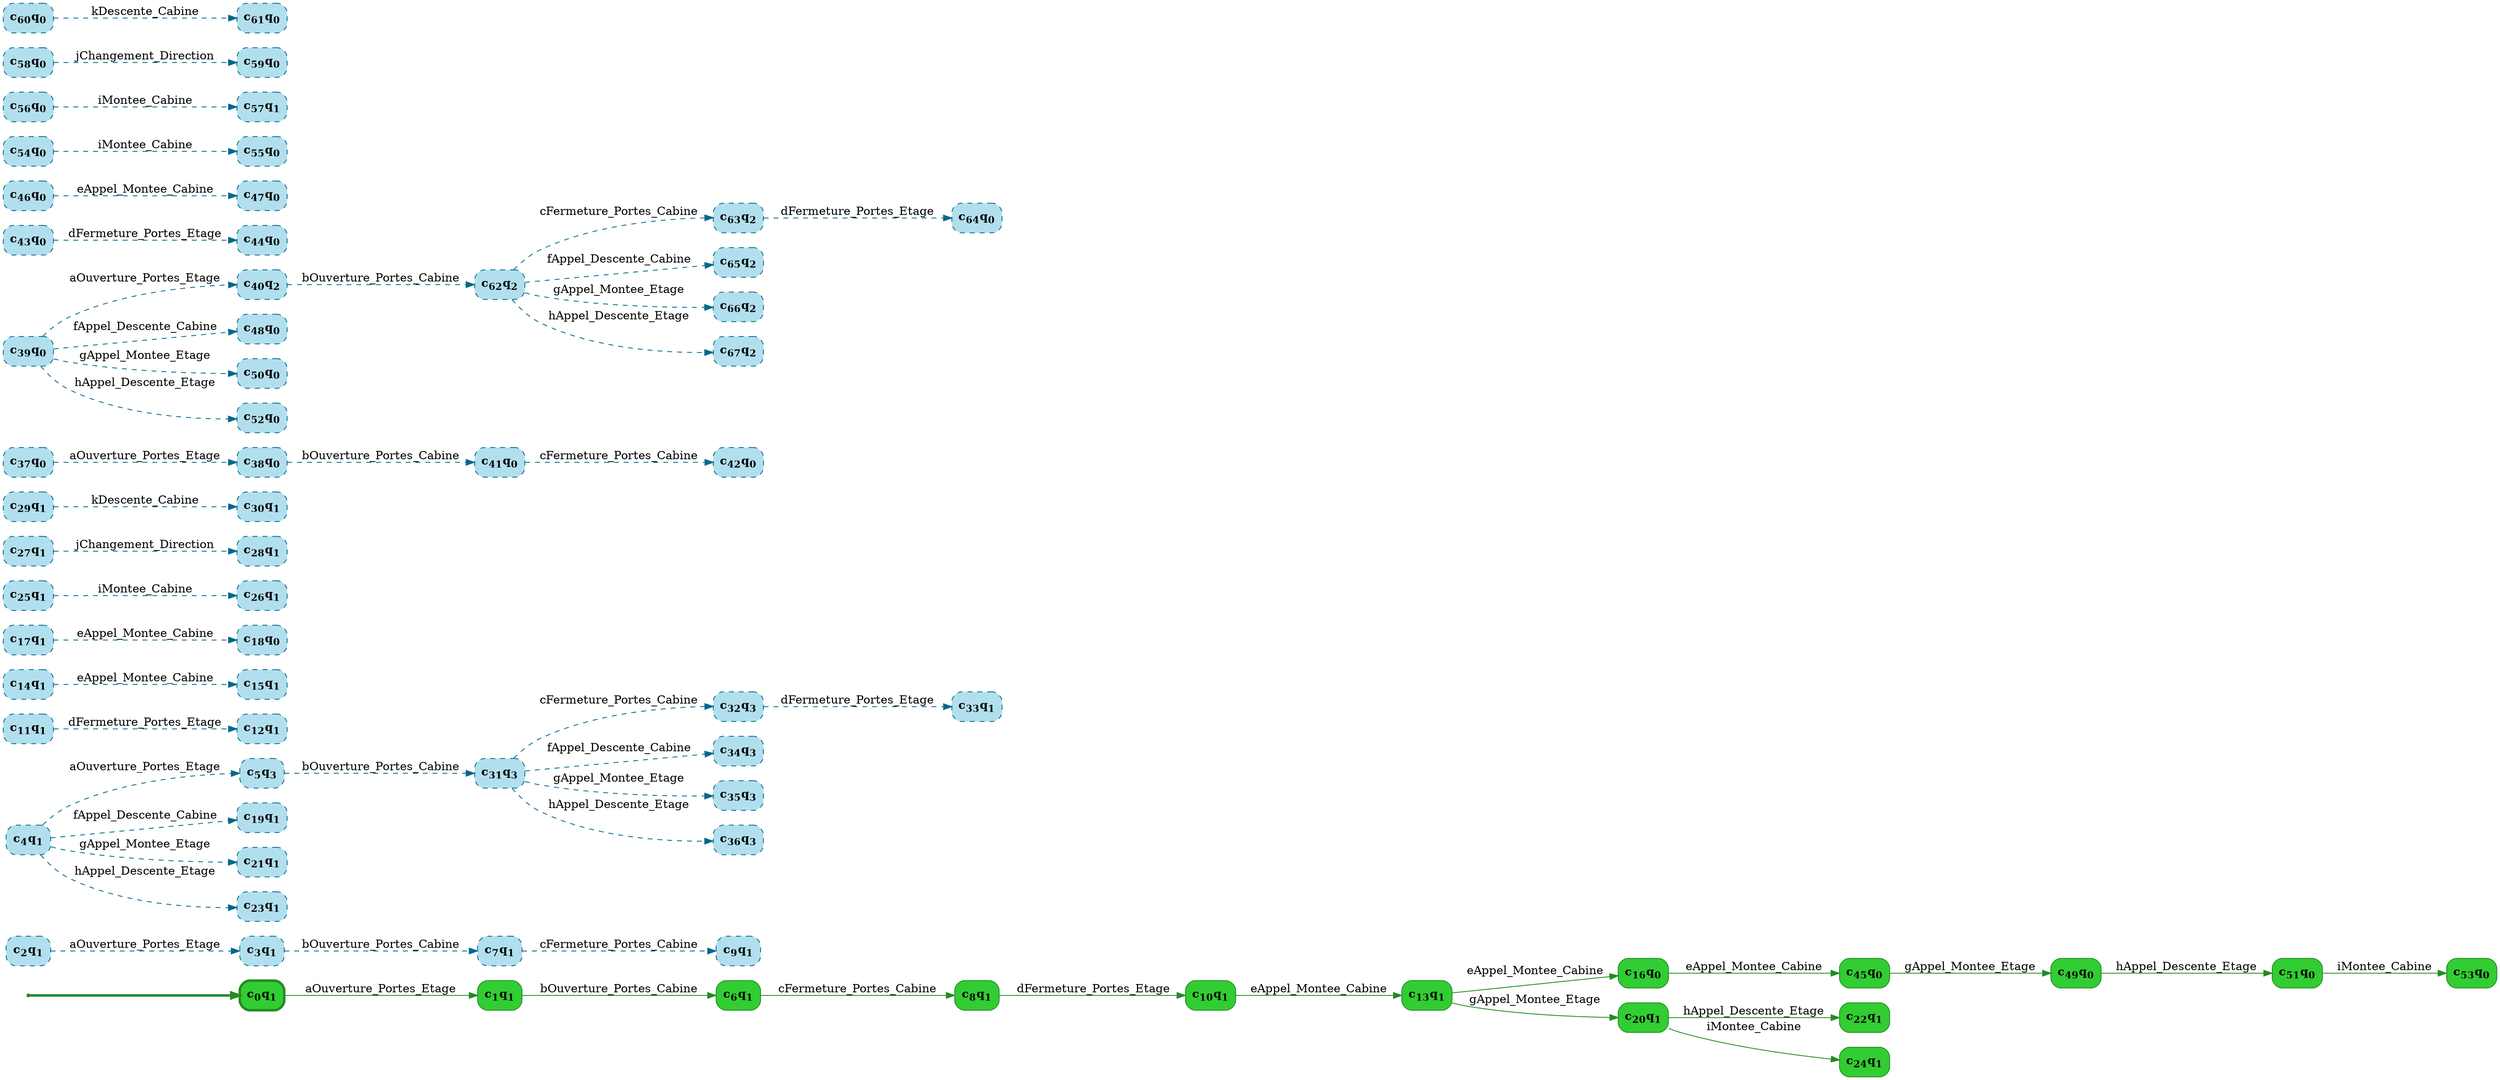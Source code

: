 digraph g {

	rankdir="LR"

	__invisible__[shape="point", color="forestgreen"]
	c0q1[label=<<b>c<sub>0</sub>q<sub>1</sub></b>>, shape="box", style="rounded, filled", fillcolor="limegreen", color="forestgreen", penwidth=3] // Initial
	c1q1[label=<<b>c<sub>1</sub>q<sub>1</sub></b>>, shape="box", style="rounded, filled", fillcolor="limegreen", color="forestgreen"]
	c6q1[label=<<b>c<sub>6</sub>q<sub>1</sub></b>>, shape="box", style="rounded, filled", fillcolor="limegreen", color="forestgreen"]
	c8q1[label=<<b>c<sub>8</sub>q<sub>1</sub></b>>, shape="box", style="rounded, filled", fillcolor="limegreen", color="forestgreen"]
	c10q1[label=<<b>c<sub>10</sub>q<sub>1</sub></b>>, shape="box", style="rounded, filled", fillcolor="limegreen", color="forestgreen"]
	c13q1[label=<<b>c<sub>13</sub>q<sub>1</sub></b>>, shape="box", style="rounded, filled", fillcolor="limegreen", color="forestgreen"]
	c16q0[label=<<b>c<sub>16</sub>q<sub>0</sub></b>>, shape="box", style="rounded, filled", fillcolor="limegreen", color="forestgreen"]
	c45q0[label=<<b>c<sub>45</sub>q<sub>0</sub></b>>, shape="box", style="rounded, filled", fillcolor="limegreen", color="forestgreen"]
	c49q0[label=<<b>c<sub>49</sub>q<sub>0</sub></b>>, shape="box", style="rounded, filled", fillcolor="limegreen", color="forestgreen"]
	c51q0[label=<<b>c<sub>51</sub>q<sub>0</sub></b>>, shape="box", style="rounded, filled", fillcolor="limegreen", color="forestgreen"]
	c53q0[label=<<b>c<sub>53</sub>q<sub>0</sub></b>>, shape="box", style="rounded, filled", fillcolor="limegreen", color="forestgreen"]
	c20q1[label=<<b>c<sub>20</sub>q<sub>1</sub></b>>, shape="box", style="rounded, filled", fillcolor="limegreen", color="forestgreen"]
	c22q1[label=<<b>c<sub>22</sub>q<sub>1</sub></b>>, shape="box", style="rounded, filled", fillcolor="limegreen", color="forestgreen"]
	c24q1[label=<<b>c<sub>24</sub>q<sub>1</sub></b>>, shape="box", style="rounded, filled", fillcolor="limegreen", color="forestgreen"]
	c2q1[label=<<b>c<sub>2</sub>q<sub>1</sub></b>>, shape="box", style="rounded, filled, dashed", fillcolor="lightblue2", color="deepskyblue4"]
	c3q1[label=<<b>c<sub>3</sub>q<sub>1</sub></b>>, shape="box", style="rounded, filled, dashed", fillcolor="lightblue2", color="deepskyblue4"]
	c4q1[label=<<b>c<sub>4</sub>q<sub>1</sub></b>>, shape="box", style="rounded, filled, dashed", fillcolor="lightblue2", color="deepskyblue4"]
	c5q3[label=<<b>c<sub>5</sub>q<sub>3</sub></b>>, shape="box", style="rounded, filled, dashed", fillcolor="lightblue2", color="deepskyblue4"]
	c7q1[label=<<b>c<sub>7</sub>q<sub>1</sub></b>>, shape="box", style="rounded, filled, dashed", fillcolor="lightblue2", color="deepskyblue4"]
	c9q1[label=<<b>c<sub>9</sub>q<sub>1</sub></b>>, shape="box", style="rounded, filled, dashed", fillcolor="lightblue2", color="deepskyblue4"]
	c11q1[label=<<b>c<sub>11</sub>q<sub>1</sub></b>>, shape="box", style="rounded, filled, dashed", fillcolor="lightblue2", color="deepskyblue4"]
	c12q1[label=<<b>c<sub>12</sub>q<sub>1</sub></b>>, shape="box", style="rounded, filled, dashed", fillcolor="lightblue2", color="deepskyblue4"]
	c14q1[label=<<b>c<sub>14</sub>q<sub>1</sub></b>>, shape="box", style="rounded, filled, dashed", fillcolor="lightblue2", color="deepskyblue4"]
	c15q1[label=<<b>c<sub>15</sub>q<sub>1</sub></b>>, shape="box", style="rounded, filled, dashed", fillcolor="lightblue2", color="deepskyblue4"]
	c17q1[label=<<b>c<sub>17</sub>q<sub>1</sub></b>>, shape="box", style="rounded, filled, dashed", fillcolor="lightblue2", color="deepskyblue4"]
	c18q0[label=<<b>c<sub>18</sub>q<sub>0</sub></b>>, shape="box", style="rounded, filled, dashed", fillcolor="lightblue2", color="deepskyblue4"]
	c19q1[label=<<b>c<sub>19</sub>q<sub>1</sub></b>>, shape="box", style="rounded, filled, dashed", fillcolor="lightblue2", color="deepskyblue4"]
	c21q1[label=<<b>c<sub>21</sub>q<sub>1</sub></b>>, shape="box", style="rounded, filled, dashed", fillcolor="lightblue2", color="deepskyblue4"]
	c23q1[label=<<b>c<sub>23</sub>q<sub>1</sub></b>>, shape="box", style="rounded, filled, dashed", fillcolor="lightblue2", color="deepskyblue4"]
	c25q1[label=<<b>c<sub>25</sub>q<sub>1</sub></b>>, shape="box", style="rounded, filled, dashed", fillcolor="lightblue2", color="deepskyblue4"]
	c26q1[label=<<b>c<sub>26</sub>q<sub>1</sub></b>>, shape="box", style="rounded, filled, dashed", fillcolor="lightblue2", color="deepskyblue4"]
	c27q1[label=<<b>c<sub>27</sub>q<sub>1</sub></b>>, shape="box", style="rounded, filled, dashed", fillcolor="lightblue2", color="deepskyblue4"]
	c28q1[label=<<b>c<sub>28</sub>q<sub>1</sub></b>>, shape="box", style="rounded, filled, dashed", fillcolor="lightblue2", color="deepskyblue4"]
	c29q1[label=<<b>c<sub>29</sub>q<sub>1</sub></b>>, shape="box", style="rounded, filled, dashed", fillcolor="lightblue2", color="deepskyblue4"]
	c30q1[label=<<b>c<sub>30</sub>q<sub>1</sub></b>>, shape="box", style="rounded, filled, dashed", fillcolor="lightblue2", color="deepskyblue4"]
	c31q3[label=<<b>c<sub>31</sub>q<sub>3</sub></b>>, shape="box", style="rounded, filled, dashed", fillcolor="lightblue2", color="deepskyblue4"]
	c32q3[label=<<b>c<sub>32</sub>q<sub>3</sub></b>>, shape="box", style="rounded, filled, dashed", fillcolor="lightblue2", color="deepskyblue4"]
	c33q1[label=<<b>c<sub>33</sub>q<sub>1</sub></b>>, shape="box", style="rounded, filled, dashed", fillcolor="lightblue2", color="deepskyblue4"]
	c34q3[label=<<b>c<sub>34</sub>q<sub>3</sub></b>>, shape="box", style="rounded, filled, dashed", fillcolor="lightblue2", color="deepskyblue4"]
	c35q3[label=<<b>c<sub>35</sub>q<sub>3</sub></b>>, shape="box", style="rounded, filled, dashed", fillcolor="lightblue2", color="deepskyblue4"]
	c36q3[label=<<b>c<sub>36</sub>q<sub>3</sub></b>>, shape="box", style="rounded, filled, dashed", fillcolor="lightblue2", color="deepskyblue4"]
	c37q0[label=<<b>c<sub>37</sub>q<sub>0</sub></b>>, shape="box", style="rounded, filled, dashed", fillcolor="lightblue2", color="deepskyblue4"]
	c38q0[label=<<b>c<sub>38</sub>q<sub>0</sub></b>>, shape="box", style="rounded, filled, dashed", fillcolor="lightblue2", color="deepskyblue4"]
	c39q0[label=<<b>c<sub>39</sub>q<sub>0</sub></b>>, shape="box", style="rounded, filled, dashed", fillcolor="lightblue2", color="deepskyblue4"]
	c40q2[label=<<b>c<sub>40</sub>q<sub>2</sub></b>>, shape="box", style="rounded, filled, dashed", fillcolor="lightblue2", color="deepskyblue4"]
	c41q0[label=<<b>c<sub>41</sub>q<sub>0</sub></b>>, shape="box", style="rounded, filled, dashed", fillcolor="lightblue2", color="deepskyblue4"]
	c42q0[label=<<b>c<sub>42</sub>q<sub>0</sub></b>>, shape="box", style="rounded, filled, dashed", fillcolor="lightblue2", color="deepskyblue4"]
	c43q0[label=<<b>c<sub>43</sub>q<sub>0</sub></b>>, shape="box", style="rounded, filled, dashed", fillcolor="lightblue2", color="deepskyblue4"]
	c44q0[label=<<b>c<sub>44</sub>q<sub>0</sub></b>>, shape="box", style="rounded, filled, dashed", fillcolor="lightblue2", color="deepskyblue4"]
	c46q0[label=<<b>c<sub>46</sub>q<sub>0</sub></b>>, shape="box", style="rounded, filled, dashed", fillcolor="lightblue2", color="deepskyblue4"]
	c47q0[label=<<b>c<sub>47</sub>q<sub>0</sub></b>>, shape="box", style="rounded, filled, dashed", fillcolor="lightblue2", color="deepskyblue4"]
	c48q0[label=<<b>c<sub>48</sub>q<sub>0</sub></b>>, shape="box", style="rounded, filled, dashed", fillcolor="lightblue2", color="deepskyblue4"]
	c50q0[label=<<b>c<sub>50</sub>q<sub>0</sub></b>>, shape="box", style="rounded, filled, dashed", fillcolor="lightblue2", color="deepskyblue4"]
	c52q0[label=<<b>c<sub>52</sub>q<sub>0</sub></b>>, shape="box", style="rounded, filled, dashed", fillcolor="lightblue2", color="deepskyblue4"]
	c54q0[label=<<b>c<sub>54</sub>q<sub>0</sub></b>>, shape="box", style="rounded, filled, dashed", fillcolor="lightblue2", color="deepskyblue4"]
	c55q0[label=<<b>c<sub>55</sub>q<sub>0</sub></b>>, shape="box", style="rounded, filled, dashed", fillcolor="lightblue2", color="deepskyblue4"]
	c56q0[label=<<b>c<sub>56</sub>q<sub>0</sub></b>>, shape="box", style="rounded, filled, dashed", fillcolor="lightblue2", color="deepskyblue4"]
	c57q1[label=<<b>c<sub>57</sub>q<sub>1</sub></b>>, shape="box", style="rounded, filled, dashed", fillcolor="lightblue2", color="deepskyblue4"]
	c58q0[label=<<b>c<sub>58</sub>q<sub>0</sub></b>>, shape="box", style="rounded, filled, dashed", fillcolor="lightblue2", color="deepskyblue4"]
	c59q0[label=<<b>c<sub>59</sub>q<sub>0</sub></b>>, shape="box", style="rounded, filled, dashed", fillcolor="lightblue2", color="deepskyblue4"]
	c60q0[label=<<b>c<sub>60</sub>q<sub>0</sub></b>>, shape="box", style="rounded, filled, dashed", fillcolor="lightblue2", color="deepskyblue4"]
	c61q0[label=<<b>c<sub>61</sub>q<sub>0</sub></b>>, shape="box", style="rounded, filled, dashed", fillcolor="lightblue2", color="deepskyblue4"]
	c62q2[label=<<b>c<sub>62</sub>q<sub>2</sub></b>>, shape="box", style="rounded, filled, dashed", fillcolor="lightblue2", color="deepskyblue4"]
	c63q2[label=<<b>c<sub>63</sub>q<sub>2</sub></b>>, shape="box", style="rounded, filled, dashed", fillcolor="lightblue2", color="deepskyblue4"]
	c64q0[label=<<b>c<sub>64</sub>q<sub>0</sub></b>>, shape="box", style="rounded, filled, dashed", fillcolor="lightblue2", color="deepskyblue4"]
	c65q2[label=<<b>c<sub>65</sub>q<sub>2</sub></b>>, shape="box", style="rounded, filled, dashed", fillcolor="lightblue2", color="deepskyblue4"]
	c66q2[label=<<b>c<sub>66</sub>q<sub>2</sub></b>>, shape="box", style="rounded, filled, dashed", fillcolor="lightblue2", color="deepskyblue4"]
	c67q2[label=<<b>c<sub>67</sub>q<sub>2</sub></b>>, shape="box", style="rounded, filled, dashed", fillcolor="lightblue2", color="deepskyblue4"]

	__invisible__ -> c0q1[penwidth=3, color="forestgreen"]
	c0q1 -> c1q1[label=<aOuverture_Portes_Etage>, color="forestgreen"]
	c1q1 -> c6q1[label=<bOuverture_Portes_Cabine>, color="forestgreen"]
	c6q1 -> c8q1[label=<cFermeture_Portes_Cabine>, color="forestgreen"]
	c8q1 -> c10q1[label=<dFermeture_Portes_Etage>, color="forestgreen"]
	c10q1 -> c13q1[label=<eAppel_Montee_Cabine>, color="forestgreen"]
	c13q1 -> c16q0[label=<eAppel_Montee_Cabine>, color="forestgreen"]
	c16q0 -> c45q0[label=<eAppel_Montee_Cabine>, color="forestgreen"]
	c45q0 -> c49q0[label=<gAppel_Montee_Etage>, color="forestgreen"]
	c49q0 -> c51q0[label=<hAppel_Descente_Etage>, color="forestgreen"]
	c51q0 -> c53q0[label=<iMontee_Cabine>, color="forestgreen"]
	c13q1 -> c20q1[label=<gAppel_Montee_Etage>, color="forestgreen"]
	c20q1 -> c22q1[label=<hAppel_Descente_Etage>, color="forestgreen"]
	c20q1 -> c24q1[label=<iMontee_Cabine>, color="forestgreen"]
	c2q1 -> c3q1[label=<aOuverture_Portes_Etage>, color="deepskyblue4", style="dashed"]
	c4q1 -> c5q3[label=<aOuverture_Portes_Etage>, color="deepskyblue4", style="dashed"]
	c3q1 -> c7q1[label=<bOuverture_Portes_Cabine>, color="deepskyblue4", style="dashed"]
	c7q1 -> c9q1[label=<cFermeture_Portes_Cabine>, color="deepskyblue4", style="dashed"]
	c11q1 -> c12q1[label=<dFermeture_Portes_Etage>, color="deepskyblue4", style="dashed"]
	c14q1 -> c15q1[label=<eAppel_Montee_Cabine>, color="deepskyblue4", style="dashed"]
	c17q1 -> c18q0[label=<eAppel_Montee_Cabine>, color="deepskyblue4", style="dashed"]
	c4q1 -> c19q1[label=<fAppel_Descente_Cabine>, color="deepskyblue4", style="dashed"]
	c4q1 -> c21q1[label=<gAppel_Montee_Etage>, color="deepskyblue4", style="dashed"]
	c4q1 -> c23q1[label=<hAppel_Descente_Etage>, color="deepskyblue4", style="dashed"]
	c25q1 -> c26q1[label=<iMontee_Cabine>, color="deepskyblue4", style="dashed"]
	c27q1 -> c28q1[label=<jChangement_Direction>, color="deepskyblue4", style="dashed"]
	c29q1 -> c30q1[label=<kDescente_Cabine>, color="deepskyblue4", style="dashed"]
	c5q3 -> c31q3[label=<bOuverture_Portes_Cabine>, color="deepskyblue4", style="dashed"]
	c31q3 -> c32q3[label=<cFermeture_Portes_Cabine>, color="deepskyblue4", style="dashed"]
	c32q3 -> c33q1[label=<dFermeture_Portes_Etage>, color="deepskyblue4", style="dashed"]
	c31q3 -> c34q3[label=<fAppel_Descente_Cabine>, color="deepskyblue4", style="dashed"]
	c31q3 -> c35q3[label=<gAppel_Montee_Etage>, color="deepskyblue4", style="dashed"]
	c31q3 -> c36q3[label=<hAppel_Descente_Etage>, color="deepskyblue4", style="dashed"]
	c37q0 -> c38q0[label=<aOuverture_Portes_Etage>, color="deepskyblue4", style="dashed"]
	c39q0 -> c40q2[label=<aOuverture_Portes_Etage>, color="deepskyblue4", style="dashed"]
	c38q0 -> c41q0[label=<bOuverture_Portes_Cabine>, color="deepskyblue4", style="dashed"]
	c41q0 -> c42q0[label=<cFermeture_Portes_Cabine>, color="deepskyblue4", style="dashed"]
	c43q0 -> c44q0[label=<dFermeture_Portes_Etage>, color="deepskyblue4", style="dashed"]
	c46q0 -> c47q0[label=<eAppel_Montee_Cabine>, color="deepskyblue4", style="dashed"]
	c39q0 -> c48q0[label=<fAppel_Descente_Cabine>, color="deepskyblue4", style="dashed"]
	c39q0 -> c50q0[label=<gAppel_Montee_Etage>, color="deepskyblue4", style="dashed"]
	c39q0 -> c52q0[label=<hAppel_Descente_Etage>, color="deepskyblue4", style="dashed"]
	c54q0 -> c55q0[label=<iMontee_Cabine>, color="deepskyblue4", style="dashed"]
	c56q0 -> c57q1[label=<iMontee_Cabine>, color="deepskyblue4", style="dashed"]
	c58q0 -> c59q0[label=<jChangement_Direction>, color="deepskyblue4", style="dashed"]
	c60q0 -> c61q0[label=<kDescente_Cabine>, color="deepskyblue4", style="dashed"]
	c40q2 -> c62q2[label=<bOuverture_Portes_Cabine>, color="deepskyblue4", style="dashed"]
	c62q2 -> c63q2[label=<cFermeture_Portes_Cabine>, color="deepskyblue4", style="dashed"]
	c63q2 -> c64q0[label=<dFermeture_Portes_Etage>, color="deepskyblue4", style="dashed"]
	c62q2 -> c65q2[label=<fAppel_Descente_Cabine>, color="deepskyblue4", style="dashed"]
	c62q2 -> c66q2[label=<gAppel_Montee_Etage>, color="deepskyblue4", style="dashed"]
	c62q2 -> c67q2[label=<hAppel_Descente_Etage>, color="deepskyblue4", style="dashed"]

}
